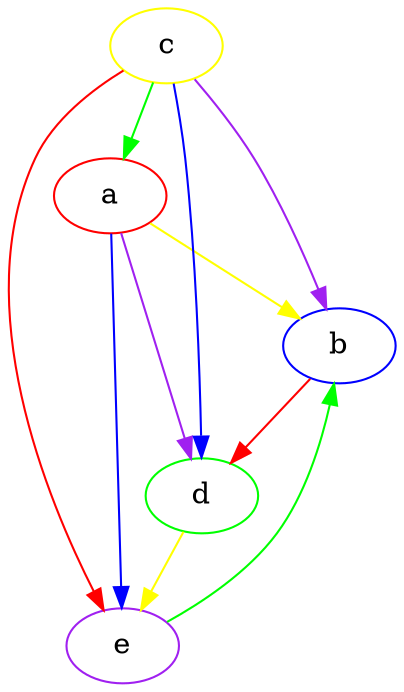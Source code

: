 digraph {
    a[label="a", color="red"]
    b[label="b", color="blue"]
    c[label="c", color="yellow"]
    d[label="d", color="green"]
    e[label="e", color="purple"]

    edge [len=3]
    a -> b[color="yellow"]
    a -> d[color="purple"]
    a -> e[color="blue"]

    c -> e[color="red"]
    c -> d[color="blue"]
    c -> a[color="green"]
    c -> b[color="purple"]

    b -> d[color="red"]

    d -> e[color="yellow"]

    e -> b[color="green"]
}


